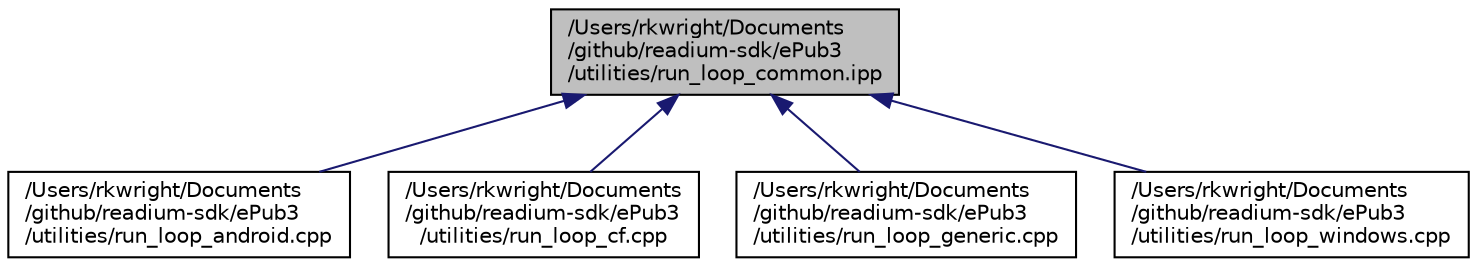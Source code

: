 digraph "/Users/rkwright/Documents/github/readium-sdk/ePub3/utilities/run_loop_common.ipp"
{
  edge [fontname="Helvetica",fontsize="10",labelfontname="Helvetica",labelfontsize="10"];
  node [fontname="Helvetica",fontsize="10",shape=record];
  Node1 [label="/Users/rkwright/Documents\l/github/readium-sdk/ePub3\l/utilities/run_loop_common.ipp",height=0.2,width=0.4,color="black", fillcolor="grey75", style="filled" fontcolor="black"];
  Node1 -> Node2 [dir="back",color="midnightblue",fontsize="10",style="solid",fontname="Helvetica"];
  Node2 [label="/Users/rkwright/Documents\l/github/readium-sdk/ePub3\l/utilities/run_loop_android.cpp",height=0.2,width=0.4,color="black", fillcolor="white", style="filled",URL="$run__loop__android_8cpp.xhtml"];
  Node1 -> Node3 [dir="back",color="midnightblue",fontsize="10",style="solid",fontname="Helvetica"];
  Node3 [label="/Users/rkwright/Documents\l/github/readium-sdk/ePub3\l/utilities/run_loop_cf.cpp",height=0.2,width=0.4,color="black", fillcolor="white", style="filled",URL="$run__loop__cf_8cpp.xhtml"];
  Node1 -> Node4 [dir="back",color="midnightblue",fontsize="10",style="solid",fontname="Helvetica"];
  Node4 [label="/Users/rkwright/Documents\l/github/readium-sdk/ePub3\l/utilities/run_loop_generic.cpp",height=0.2,width=0.4,color="black", fillcolor="white", style="filled",URL="$run__loop__generic_8cpp.xhtml"];
  Node1 -> Node5 [dir="back",color="midnightblue",fontsize="10",style="solid",fontname="Helvetica"];
  Node5 [label="/Users/rkwright/Documents\l/github/readium-sdk/ePub3\l/utilities/run_loop_windows.cpp",height=0.2,width=0.4,color="black", fillcolor="white", style="filled",URL="$run__loop__windows_8cpp.xhtml"];
}
